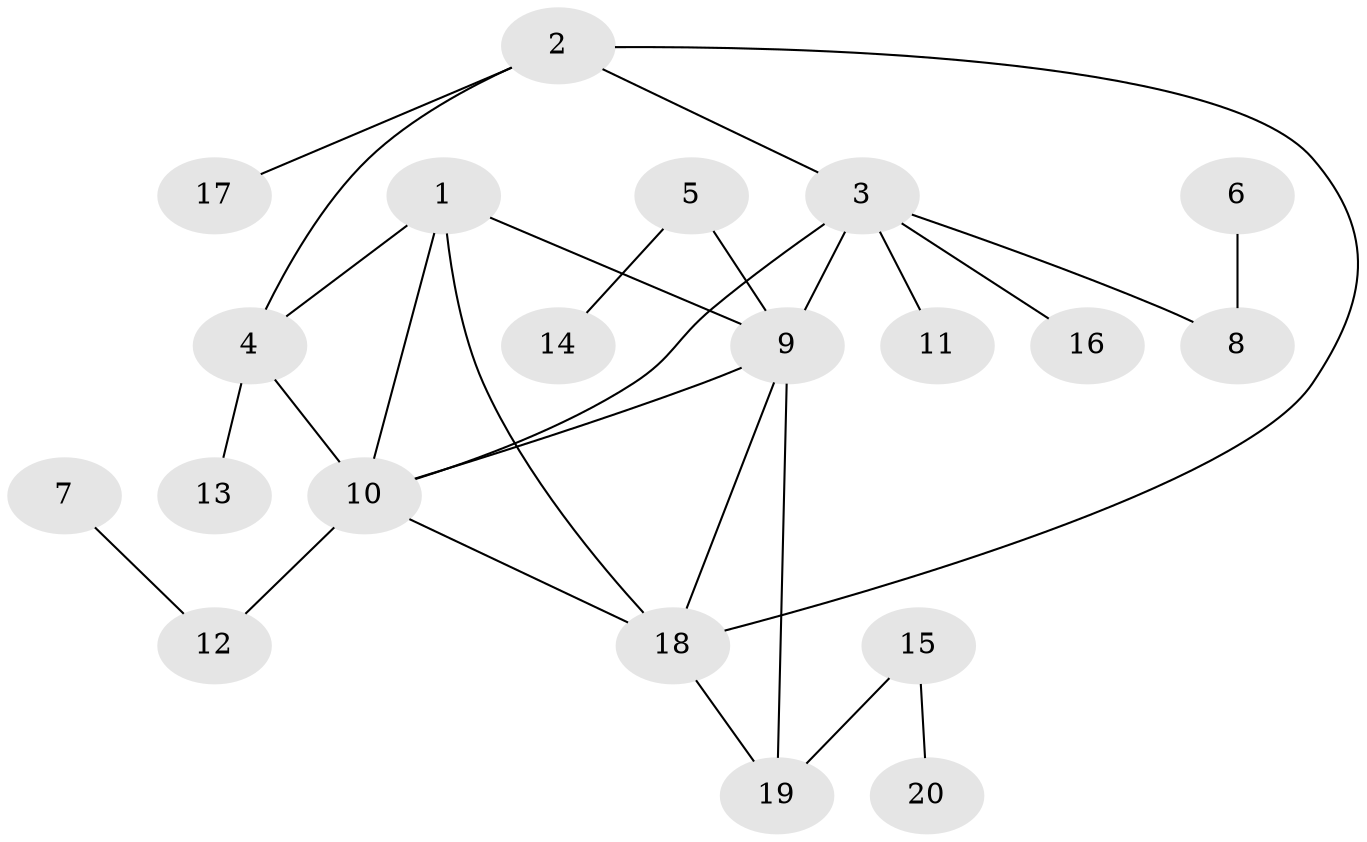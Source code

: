 // original degree distribution, {5: 0.061224489795918366, 6: 0.04081632653061224, 7: 0.02040816326530612, 3: 0.10204081632653061, 9: 0.02040816326530612, 1: 0.40816326530612246, 4: 0.04081632653061224, 2: 0.30612244897959184}
// Generated by graph-tools (version 1.1) at 2025/37/03/04/25 23:37:35]
// undirected, 20 vertices, 27 edges
graph export_dot {
  node [color=gray90,style=filled];
  1;
  2;
  3;
  4;
  5;
  6;
  7;
  8;
  9;
  10;
  11;
  12;
  13;
  14;
  15;
  16;
  17;
  18;
  19;
  20;
  1 -- 4 [weight=1.0];
  1 -- 9 [weight=1.0];
  1 -- 10 [weight=1.0];
  1 -- 18 [weight=1.0];
  2 -- 3 [weight=1.0];
  2 -- 4 [weight=1.0];
  2 -- 17 [weight=1.0];
  2 -- 18 [weight=1.0];
  3 -- 8 [weight=2.0];
  3 -- 9 [weight=2.0];
  3 -- 10 [weight=1.0];
  3 -- 11 [weight=1.0];
  3 -- 16 [weight=1.0];
  4 -- 10 [weight=1.0];
  4 -- 13 [weight=1.0];
  5 -- 9 [weight=1.0];
  5 -- 14 [weight=1.0];
  6 -- 8 [weight=1.0];
  7 -- 12 [weight=1.0];
  9 -- 10 [weight=1.0];
  9 -- 18 [weight=1.0];
  9 -- 19 [weight=1.0];
  10 -- 12 [weight=1.0];
  10 -- 18 [weight=1.0];
  15 -- 19 [weight=1.0];
  15 -- 20 [weight=1.0];
  18 -- 19 [weight=1.0];
}
